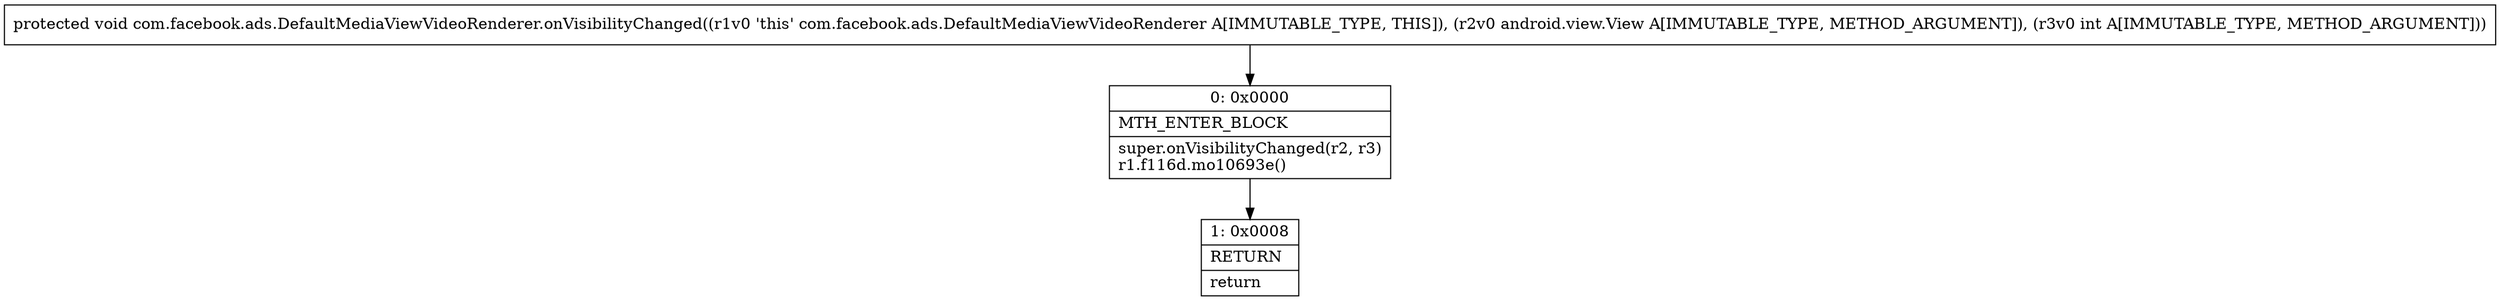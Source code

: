 digraph "CFG forcom.facebook.ads.DefaultMediaViewVideoRenderer.onVisibilityChanged(Landroid\/view\/View;I)V" {
Node_0 [shape=record,label="{0\:\ 0x0000|MTH_ENTER_BLOCK\l|super.onVisibilityChanged(r2, r3)\lr1.f116d.mo10693e()\l}"];
Node_1 [shape=record,label="{1\:\ 0x0008|RETURN\l|return\l}"];
MethodNode[shape=record,label="{protected void com.facebook.ads.DefaultMediaViewVideoRenderer.onVisibilityChanged((r1v0 'this' com.facebook.ads.DefaultMediaViewVideoRenderer A[IMMUTABLE_TYPE, THIS]), (r2v0 android.view.View A[IMMUTABLE_TYPE, METHOD_ARGUMENT]), (r3v0 int A[IMMUTABLE_TYPE, METHOD_ARGUMENT])) }"];
MethodNode -> Node_0;
Node_0 -> Node_1;
}

